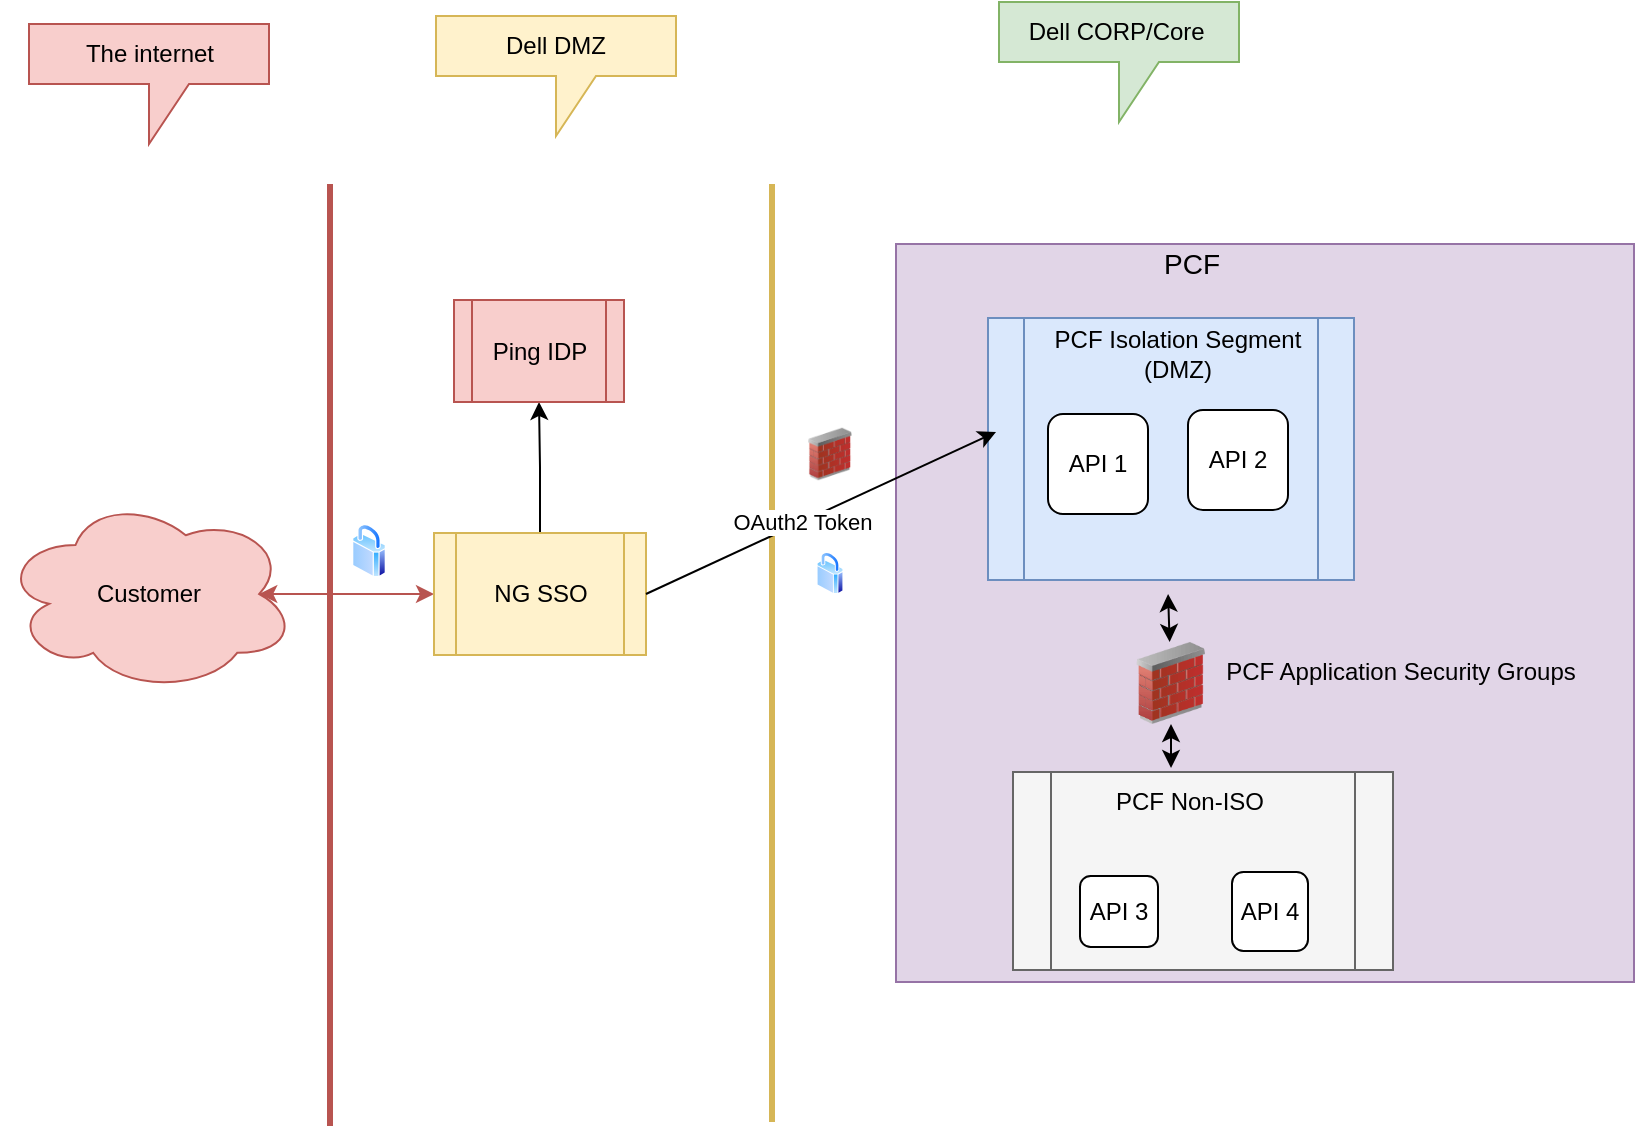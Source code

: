 <mxfile version="14.4.4" type="github">
  <diagram id="ACFHJaDp0CCpu47aHDbk" name="Page-1">
    <mxGraphModel dx="1422" dy="794" grid="0" gridSize="10" guides="1" tooltips="1" connect="1" arrows="1" fold="1" page="1" pageScale="1" pageWidth="850" pageHeight="1100" math="0" shadow="0">
      <root>
        <mxCell id="0" />
        <mxCell id="1" parent="0" />
        <mxCell id="2gQc0NYOQKcEP8dJCD8I-3" value="" style="whiteSpace=wrap;html=1;aspect=fixed;fillColor=#e1d5e7;strokeColor=#9673a6;" parent="1" vertex="1">
          <mxGeometry x="457" y="150" width="369" height="369" as="geometry" />
        </mxCell>
        <mxCell id="2gQc0NYOQKcEP8dJCD8I-4" value="" style="edgeStyle=orthogonalEdgeStyle;rounded=0;orthogonalLoop=1;jettySize=auto;html=1;strokeWidth=1;exitX=0.875;exitY=0.5;exitDx=0;exitDy=0;exitPerimeter=0;startArrow=classic;startFill=1;fillColor=#f8cecc;strokeColor=#b85450;" parent="1" source="2gQc0NYOQKcEP8dJCD8I-5" target="2gQc0NYOQKcEP8dJCD8I-9" edge="1">
          <mxGeometry relative="1" as="geometry" />
        </mxCell>
        <mxCell id="2gQc0NYOQKcEP8dJCD8I-5" value="Customer" style="ellipse;shape=cloud;whiteSpace=wrap;html=1;fillColor=#f8cecc;strokeColor=#b85450;" parent="1" vertex="1">
          <mxGeometry x="10" y="276" width="147" height="98" as="geometry" />
        </mxCell>
        <mxCell id="2gQc0NYOQKcEP8dJCD8I-6" value="" style="endArrow=none;html=1;strokeWidth=3;fillColor=#f8cecc;strokeColor=#b85450;" parent="1" edge="1">
          <mxGeometry width="50" height="50" relative="1" as="geometry">
            <mxPoint x="174" y="591" as="sourcePoint" />
            <mxPoint x="174" y="120" as="targetPoint" />
          </mxGeometry>
        </mxCell>
        <mxCell id="2gQc0NYOQKcEP8dJCD8I-7" value="" style="endArrow=none;html=1;strokeWidth=3;fillColor=#fff2cc;strokeColor=#d6b656;" parent="1" edge="1">
          <mxGeometry width="50" height="50" relative="1" as="geometry">
            <mxPoint x="395" y="589" as="sourcePoint" />
            <mxPoint x="395" y="120" as="targetPoint" />
          </mxGeometry>
        </mxCell>
        <mxCell id="WaRQv8ALURC7p492Pok6-5" value="" style="edgeStyle=orthogonalEdgeStyle;rounded=0;orthogonalLoop=1;jettySize=auto;html=1;" parent="1" source="2gQc0NYOQKcEP8dJCD8I-9" target="WaRQv8ALURC7p492Pok6-2" edge="1">
          <mxGeometry relative="1" as="geometry" />
        </mxCell>
        <mxCell id="2gQc0NYOQKcEP8dJCD8I-9" value="NG SSO" style="shape=process;whiteSpace=wrap;html=1;backgroundOutline=1;fillColor=#fff2cc;strokeColor=#d6b656;" parent="1" vertex="1">
          <mxGeometry x="226" y="294.5" width="106" height="61" as="geometry" />
        </mxCell>
        <mxCell id="2gQc0NYOQKcEP8dJCD8I-10" value="&lt;font style=&quot;font-size: 14px&quot;&gt;PCF&lt;/font&gt;" style="text;html=1;strokeColor=none;fillColor=none;align=center;verticalAlign=middle;whiteSpace=wrap;rounded=0;" parent="1" vertex="1">
          <mxGeometry x="585" y="150" width="40" height="20" as="geometry" />
        </mxCell>
        <mxCell id="2gQc0NYOQKcEP8dJCD8I-15" value="" style="aspect=fixed;perimeter=ellipsePerimeter;html=1;align=center;shadow=0;dashed=0;spacingTop=3;image;image=img/lib/active_directory/secure.svg;" parent="1" vertex="1">
          <mxGeometry x="185" y="290" width="17" height="26.56" as="geometry" />
        </mxCell>
        <mxCell id="2gQc0NYOQKcEP8dJCD8I-16" value="" style="aspect=fixed;perimeter=ellipsePerimeter;html=1;align=center;shadow=0;dashed=0;spacingTop=3;image;image=img/lib/active_directory/secure.svg;" parent="1" vertex="1">
          <mxGeometry x="417.28" y="304" width="13.44" height="21" as="geometry" />
        </mxCell>
        <mxCell id="2gQc0NYOQKcEP8dJCD8I-17" value="The internet" style="shape=callout;whiteSpace=wrap;html=1;perimeter=calloutPerimeter;fillColor=#f8cecc;strokeColor=#b85450;" parent="1" vertex="1">
          <mxGeometry x="23.5" y="40" width="120" height="60" as="geometry" />
        </mxCell>
        <mxCell id="2gQc0NYOQKcEP8dJCD8I-18" value="Dell DMZ" style="shape=callout;whiteSpace=wrap;html=1;perimeter=calloutPerimeter;fillColor=#fff2cc;strokeColor=#d6b656;" parent="1" vertex="1">
          <mxGeometry x="227" y="36" width="120" height="60" as="geometry" />
        </mxCell>
        <mxCell id="2gQc0NYOQKcEP8dJCD8I-19" value="Dell CORP/Core&amp;nbsp;" style="shape=callout;whiteSpace=wrap;html=1;perimeter=calloutPerimeter;fillColor=#d5e8d4;strokeColor=#82b366;" parent="1" vertex="1">
          <mxGeometry x="508.5" y="29" width="120" height="60" as="geometry" />
        </mxCell>
        <mxCell id="2gQc0NYOQKcEP8dJCD8I-31" value="" style="shape=process;whiteSpace=wrap;html=1;backgroundOutline=1;fillColor=#f5f5f5;strokeColor=#666666;fontColor=#333333;" parent="1" vertex="1">
          <mxGeometry x="515.5" y="414" width="190" height="99" as="geometry" />
        </mxCell>
        <mxCell id="2gQc0NYOQKcEP8dJCD8I-32" value="API 3" style="rounded=1;whiteSpace=wrap;html=1;" parent="1" vertex="1">
          <mxGeometry x="549" y="466" width="39" height="35.5" as="geometry" />
        </mxCell>
        <mxCell id="2gQc0NYOQKcEP8dJCD8I-33" value="API 4" style="rounded=1;whiteSpace=wrap;html=1;" parent="1" vertex="1">
          <mxGeometry x="625" y="464" width="38" height="39.5" as="geometry" />
        </mxCell>
        <mxCell id="2gQc0NYOQKcEP8dJCD8I-40" value="PCF Non-ISO" style="text;html=1;strokeColor=none;fillColor=none;align=center;verticalAlign=middle;whiteSpace=wrap;rounded=0;" parent="1" vertex="1">
          <mxGeometry x="539" y="419" width="130" height="20" as="geometry" />
        </mxCell>
        <mxCell id="sj-PamyHFuKPAxD5q3Vw-3" value="" style="image;html=1;image=img/lib/clip_art/networking/Firewall_02_128x128.png" parent="1" vertex="1">
          <mxGeometry x="413" y="238" width="22" height="34" as="geometry" />
        </mxCell>
        <mxCell id="sj-PamyHFuKPAxD5q3Vw-9" value="" style="image;html=1;image=img/lib/clip_art/networking/Firewall_02_128x128.png" parent="1" vertex="1">
          <mxGeometry x="571.5" y="349" width="46" height="41" as="geometry" />
        </mxCell>
        <mxCell id="_3BCGjxRRkY1fC-WPkbY-4" value="" style="group" parent="1" vertex="1" connectable="0">
          <mxGeometry x="503" y="187" width="183" height="131" as="geometry" />
        </mxCell>
        <mxCell id="2gQc0NYOQKcEP8dJCD8I-11" value="" style="shape=process;whiteSpace=wrap;html=1;backgroundOutline=1;fillColor=#dae8fc;strokeColor=#6c8ebf;" parent="_3BCGjxRRkY1fC-WPkbY-4" vertex="1">
          <mxGeometry width="183" height="131" as="geometry" />
        </mxCell>
        <mxCell id="2gQc0NYOQKcEP8dJCD8I-13" value="API 1" style="rounded=1;whiteSpace=wrap;html=1;" parent="_3BCGjxRRkY1fC-WPkbY-4" vertex="1">
          <mxGeometry x="30" y="48" width="50" height="50" as="geometry" />
        </mxCell>
        <mxCell id="2gQc0NYOQKcEP8dJCD8I-14" value="API 2" style="rounded=1;whiteSpace=wrap;html=1;" parent="_3BCGjxRRkY1fC-WPkbY-4" vertex="1">
          <mxGeometry x="100" y="46" width="50" height="50" as="geometry" />
        </mxCell>
        <mxCell id="2gQc0NYOQKcEP8dJCD8I-36" value="PCF Isolation Segment (DMZ)" style="text;html=1;strokeColor=none;fillColor=none;align=center;verticalAlign=middle;whiteSpace=wrap;rounded=0;" parent="_3BCGjxRRkY1fC-WPkbY-4" vertex="1">
          <mxGeometry x="30" y="8" width="130" height="20" as="geometry" />
        </mxCell>
        <mxCell id="_3BCGjxRRkY1fC-WPkbY-5" value="" style="endArrow=classic;startArrow=classic;html=1;entryX=0.492;entryY=1.053;entryDx=0;entryDy=0;entryPerimeter=0;" parent="1" source="sj-PamyHFuKPAxD5q3Vw-9" target="2gQc0NYOQKcEP8dJCD8I-11" edge="1">
          <mxGeometry width="50" height="50" relative="1" as="geometry">
            <mxPoint x="605" y="368" as="sourcePoint" />
            <mxPoint x="655" y="318" as="targetPoint" />
          </mxGeometry>
        </mxCell>
        <mxCell id="_3BCGjxRRkY1fC-WPkbY-6" value="" style="endArrow=classic;startArrow=classic;html=1;entryX=0.427;entryY=-0.35;entryDx=0;entryDy=0;entryPerimeter=0;exitX=0.5;exitY=1;exitDx=0;exitDy=0;" parent="1" source="sj-PamyHFuKPAxD5q3Vw-9" target="2gQc0NYOQKcEP8dJCD8I-40" edge="1">
          <mxGeometry width="50" height="50" relative="1" as="geometry">
            <mxPoint x="651" y="376" as="sourcePoint" />
            <mxPoint x="665" y="328" as="targetPoint" />
          </mxGeometry>
        </mxCell>
        <mxCell id="_3BCGjxRRkY1fC-WPkbY-8" value="PCF Application Security Groups" style="text;html=1;strokeColor=none;fillColor=none;align=center;verticalAlign=middle;whiteSpace=wrap;rounded=0;" parent="1" vertex="1">
          <mxGeometry x="617.5" y="354" width="183" height="20" as="geometry" />
        </mxCell>
        <mxCell id="WaRQv8ALURC7p492Pok6-2" value="Ping IDP" style="shape=process;whiteSpace=wrap;html=1;backgroundOutline=1;fillColor=#f8cecc;strokeColor=#b85450;" parent="1" vertex="1">
          <mxGeometry x="236" y="178" width="85" height="51" as="geometry" />
        </mxCell>
        <mxCell id="WaRQv8ALURC7p492Pok6-6" value="" style="endArrow=classic;html=1;entryX=0.022;entryY=0.435;entryDx=0;entryDy=0;entryPerimeter=0;exitX=1;exitY=0.5;exitDx=0;exitDy=0;" parent="1" target="2gQc0NYOQKcEP8dJCD8I-11" edge="1" source="2gQc0NYOQKcEP8dJCD8I-9">
          <mxGeometry width="50" height="50" relative="1" as="geometry">
            <mxPoint x="310" y="324.5" as="sourcePoint" />
            <mxPoint x="370" y="276" as="targetPoint" />
          </mxGeometry>
        </mxCell>
        <mxCell id="wIA6svj5qr99vfCQ4pqc-3" value="OAuth2 Token" style="edgeLabel;html=1;align=center;verticalAlign=middle;resizable=0;points=[];" vertex="1" connectable="0" parent="WaRQv8ALURC7p492Pok6-6">
          <mxGeometry x="-0.108" relative="1" as="geometry">
            <mxPoint as="offset" />
          </mxGeometry>
        </mxCell>
      </root>
    </mxGraphModel>
  </diagram>
</mxfile>
